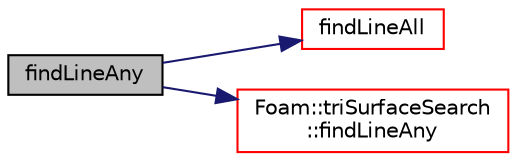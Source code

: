 digraph "findLineAny"
{
  bgcolor="transparent";
  edge [fontname="Helvetica",fontsize="10",labelfontname="Helvetica",labelfontsize="10"];
  node [fontname="Helvetica",fontsize="10",shape=record];
  rankdir="LR";
  Node1940 [label="findLineAny",height=0.2,width=0.4,color="black", fillcolor="grey75", style="filled", fontcolor="black"];
  Node1940 -> Node1941 [color="midnightblue",fontsize="10",style="solid",fontname="Helvetica"];
  Node1941 [label="findLineAll",height=0.2,width=0.4,color="red",URL="$a26393.html#ae09d8175a17fc501716d4908c3b8188c",tooltip="Get all intersections in order from start to end. "];
  Node1940 -> Node1972 [color="midnightblue",fontsize="10",style="solid",fontname="Helvetica"];
  Node1972 [label="Foam::triSurfaceSearch\l::findLineAny",height=0.2,width=0.4,color="red",URL="$a26665.html#a9d3dd2d4f8a82670f84a4fd9356b2512"];
}

